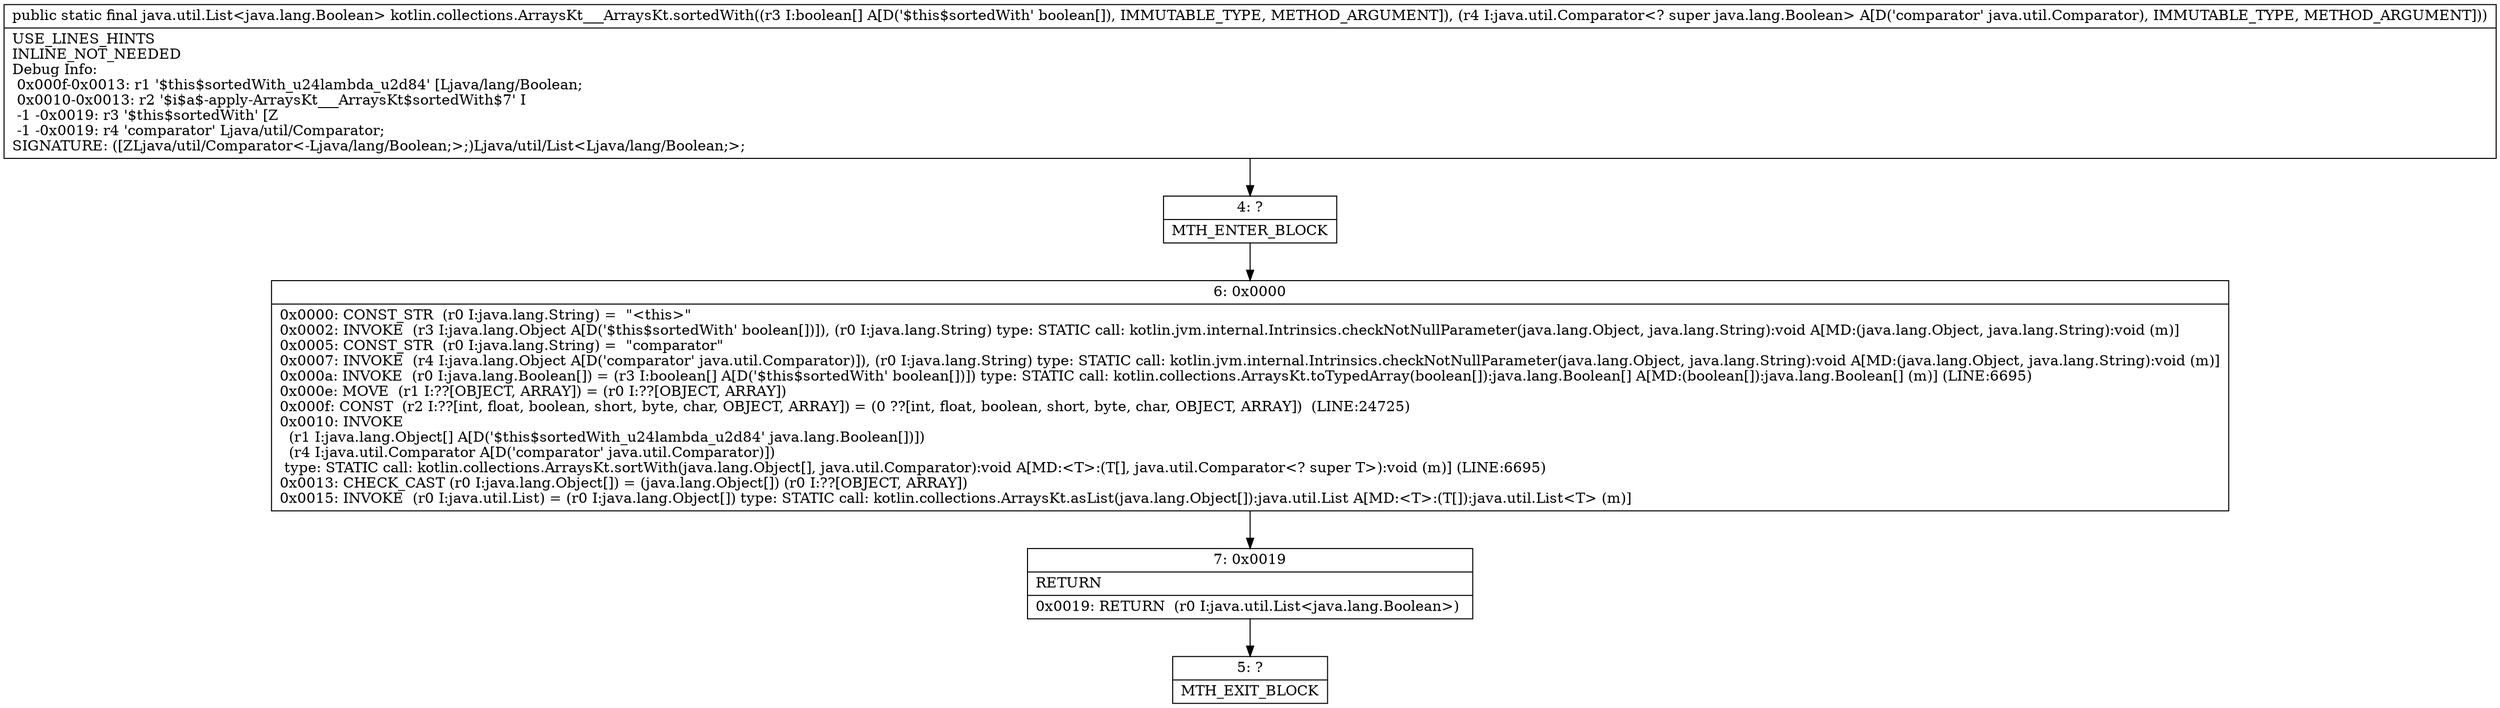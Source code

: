digraph "CFG forkotlin.collections.ArraysKt___ArraysKt.sortedWith([ZLjava\/util\/Comparator;)Ljava\/util\/List;" {
Node_4 [shape=record,label="{4\:\ ?|MTH_ENTER_BLOCK\l}"];
Node_6 [shape=record,label="{6\:\ 0x0000|0x0000: CONST_STR  (r0 I:java.lang.String) =  \"\<this\>\" \l0x0002: INVOKE  (r3 I:java.lang.Object A[D('$this$sortedWith' boolean[])]), (r0 I:java.lang.String) type: STATIC call: kotlin.jvm.internal.Intrinsics.checkNotNullParameter(java.lang.Object, java.lang.String):void A[MD:(java.lang.Object, java.lang.String):void (m)]\l0x0005: CONST_STR  (r0 I:java.lang.String) =  \"comparator\" \l0x0007: INVOKE  (r4 I:java.lang.Object A[D('comparator' java.util.Comparator)]), (r0 I:java.lang.String) type: STATIC call: kotlin.jvm.internal.Intrinsics.checkNotNullParameter(java.lang.Object, java.lang.String):void A[MD:(java.lang.Object, java.lang.String):void (m)]\l0x000a: INVOKE  (r0 I:java.lang.Boolean[]) = (r3 I:boolean[] A[D('$this$sortedWith' boolean[])]) type: STATIC call: kotlin.collections.ArraysKt.toTypedArray(boolean[]):java.lang.Boolean[] A[MD:(boolean[]):java.lang.Boolean[] (m)] (LINE:6695)\l0x000e: MOVE  (r1 I:??[OBJECT, ARRAY]) = (r0 I:??[OBJECT, ARRAY]) \l0x000f: CONST  (r2 I:??[int, float, boolean, short, byte, char, OBJECT, ARRAY]) = (0 ??[int, float, boolean, short, byte, char, OBJECT, ARRAY])  (LINE:24725)\l0x0010: INVOKE  \l  (r1 I:java.lang.Object[] A[D('$this$sortedWith_u24lambda_u2d84' java.lang.Boolean[])])\l  (r4 I:java.util.Comparator A[D('comparator' java.util.Comparator)])\l type: STATIC call: kotlin.collections.ArraysKt.sortWith(java.lang.Object[], java.util.Comparator):void A[MD:\<T\>:(T[], java.util.Comparator\<? super T\>):void (m)] (LINE:6695)\l0x0013: CHECK_CAST (r0 I:java.lang.Object[]) = (java.lang.Object[]) (r0 I:??[OBJECT, ARRAY]) \l0x0015: INVOKE  (r0 I:java.util.List) = (r0 I:java.lang.Object[]) type: STATIC call: kotlin.collections.ArraysKt.asList(java.lang.Object[]):java.util.List A[MD:\<T\>:(T[]):java.util.List\<T\> (m)]\l}"];
Node_7 [shape=record,label="{7\:\ 0x0019|RETURN\l|0x0019: RETURN  (r0 I:java.util.List\<java.lang.Boolean\>) \l}"];
Node_5 [shape=record,label="{5\:\ ?|MTH_EXIT_BLOCK\l}"];
MethodNode[shape=record,label="{public static final java.util.List\<java.lang.Boolean\> kotlin.collections.ArraysKt___ArraysKt.sortedWith((r3 I:boolean[] A[D('$this$sortedWith' boolean[]), IMMUTABLE_TYPE, METHOD_ARGUMENT]), (r4 I:java.util.Comparator\<? super java.lang.Boolean\> A[D('comparator' java.util.Comparator), IMMUTABLE_TYPE, METHOD_ARGUMENT]))  | USE_LINES_HINTS\lINLINE_NOT_NEEDED\lDebug Info:\l  0x000f\-0x0013: r1 '$this$sortedWith_u24lambda_u2d84' [Ljava\/lang\/Boolean;\l  0x0010\-0x0013: r2 '$i$a$\-apply\-ArraysKt___ArraysKt$sortedWith$7' I\l  \-1 \-0x0019: r3 '$this$sortedWith' [Z\l  \-1 \-0x0019: r4 'comparator' Ljava\/util\/Comparator;\lSIGNATURE: ([ZLjava\/util\/Comparator\<\-Ljava\/lang\/Boolean;\>;)Ljava\/util\/List\<Ljava\/lang\/Boolean;\>;\l}"];
MethodNode -> Node_4;Node_4 -> Node_6;
Node_6 -> Node_7;
Node_7 -> Node_5;
}


